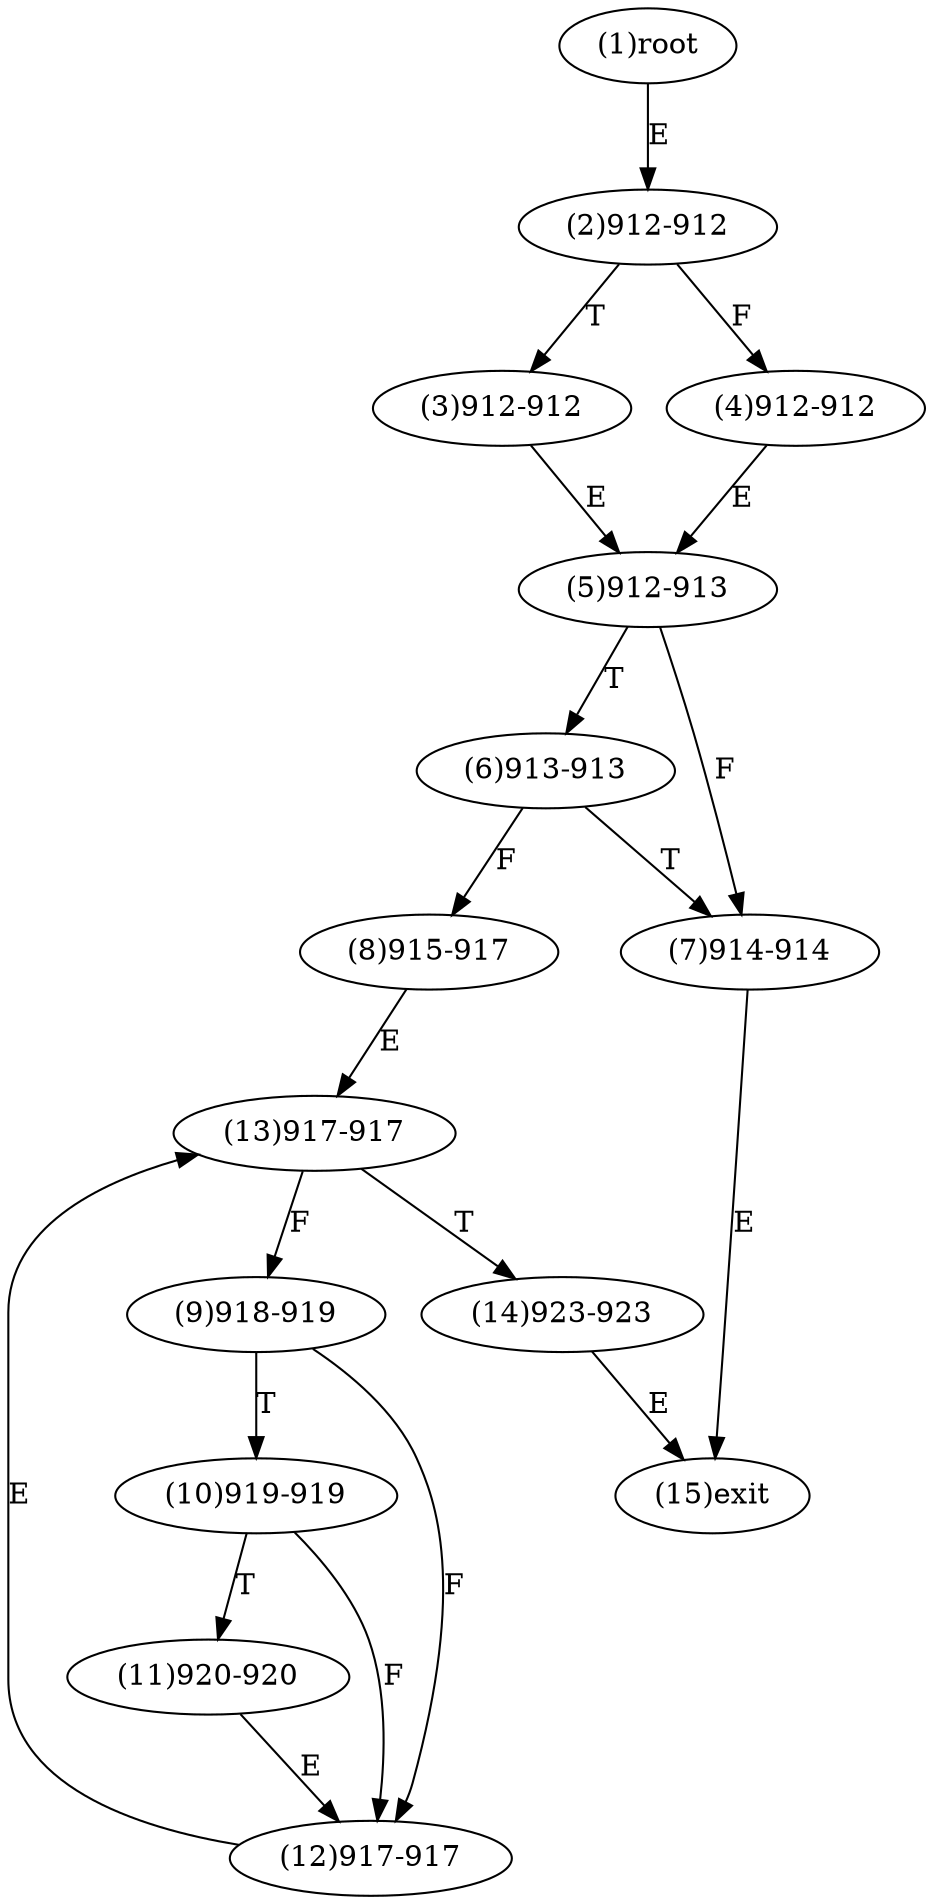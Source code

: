 digraph "" { 
1[ label="(1)root"];
2[ label="(2)912-912"];
3[ label="(3)912-912"];
4[ label="(4)912-912"];
5[ label="(5)912-913"];
6[ label="(6)913-913"];
7[ label="(7)914-914"];
8[ label="(8)915-917"];
9[ label="(9)918-919"];
10[ label="(10)919-919"];
11[ label="(11)920-920"];
12[ label="(12)917-917"];
13[ label="(13)917-917"];
14[ label="(14)923-923"];
15[ label="(15)exit"];
1->2[ label="E"];
2->4[ label="F"];
2->3[ label="T"];
3->5[ label="E"];
4->5[ label="E"];
5->7[ label="F"];
5->6[ label="T"];
6->8[ label="F"];
6->7[ label="T"];
7->15[ label="E"];
8->13[ label="E"];
9->12[ label="F"];
9->10[ label="T"];
10->12[ label="F"];
10->11[ label="T"];
11->12[ label="E"];
12->13[ label="E"];
13->9[ label="F"];
13->14[ label="T"];
14->15[ label="E"];
}